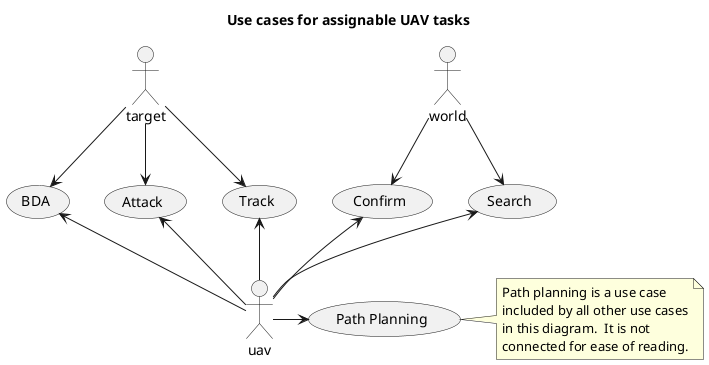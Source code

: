 @startuml

title Use cases for assignable UAV tasks

actor uav
actor world
actor target

'Search
uav -u-> (Search)
world -d-> (Search)
'(Search) .> (Path Planning) : include

'Confirm
uav -u-> (Confirm)
world -d-> (Confirm)
'(Confirm) .> (Path Planning) : include

'Track
uav -u-> (Track)
target -d-> (Track)
'(Track) .> (Path Planning) : include

'Attack
uav -u-> (Attack)
target -d-> (Attack)
'(Attack) .> (Path Planning) : include

'Bda
uav -u-> (BDA)
target -d-> (BDA)
'(BDA) .> (Path Planning) : include

'Path Planning
uav -> (Path Planning)

note right of (Path Planning)
  Path planning is a use case
  included by all other use cases
  in this diagram.  It is not
  connected for ease of reading.
end note

@enduml